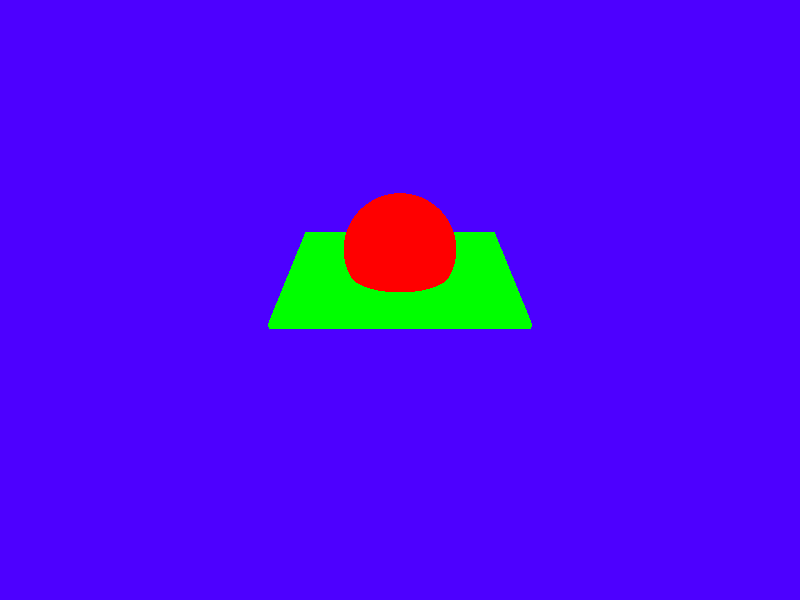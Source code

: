 #declare FrontCameraPos = <0,5,-10>;
#declare TopCameraPos = <0,10,0>;   

#declare SolidPink =  texture{
        pigment{ 
            rgb <1,0,1>
        }
    } 
#declare SolidRed =  texture{
        pigment{ 
            rgb <1,0,0>
        }
    }
#declare SolidGreen =  texture{
        pigment{ 
            rgb <0,1,0>
        }
    }
#declare Purple  =  texture{
        pigment{ 
            rgb <0.3,0,1>
        }
    }


camera{
    location FrontCameraPos  
    look_at <0,0,0>
} 

background{
     rgb <0.3,0,1>
}             

light_source{
    <-2,6,-10>
    rgb<1,1,1>
}    
light_source{
    <2,6,-10>
    rgb<1,1,1>        
} 

#declare MugPos = <0,1,0>;
#declare MugBase = sphere{
    MugPos
    1
    texture{SolidRed}
}
#declare MugCutout = box{
    MugPos + <2,-.4,2>  
    MugPos + <-2,-.5,-2> 
    texture{SolidGreen}
    }
    
object {
    MugBase
}
object{
    MugCutout
}